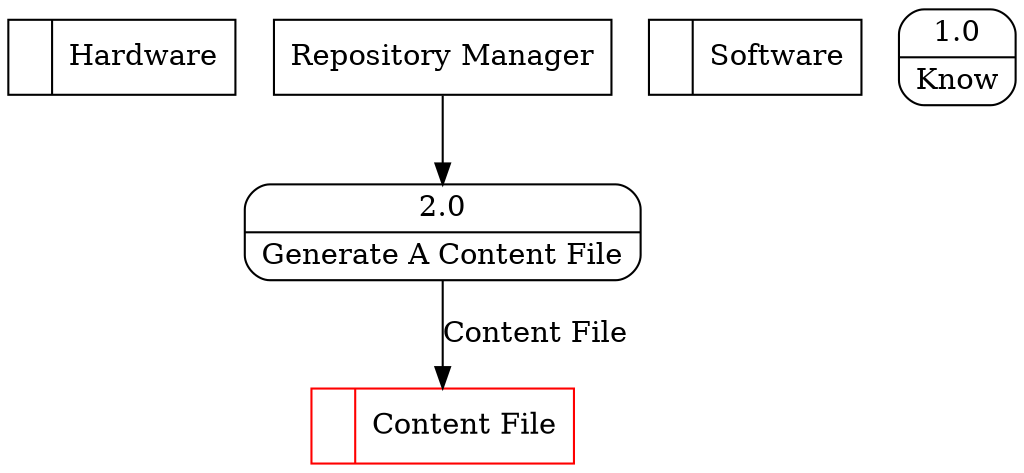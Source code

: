 digraph dfd2{ 
node[shape=record]
200 [label="<f0>  |<f1> Hardware " ];
201 [label="<f0>  |<f1> Content File " color=red];
202 [label="<f0>  |<f1> Software " ];
203 [label="Repository Manager" shape=box];
204 [label="{<f0> 1.0|<f1> Know }" shape=Mrecord];
205 [label="{<f0> 2.0|<f1> Generate A Content File }" shape=Mrecord];
203 -> 205
205 -> 201 [label="Content File"]
}